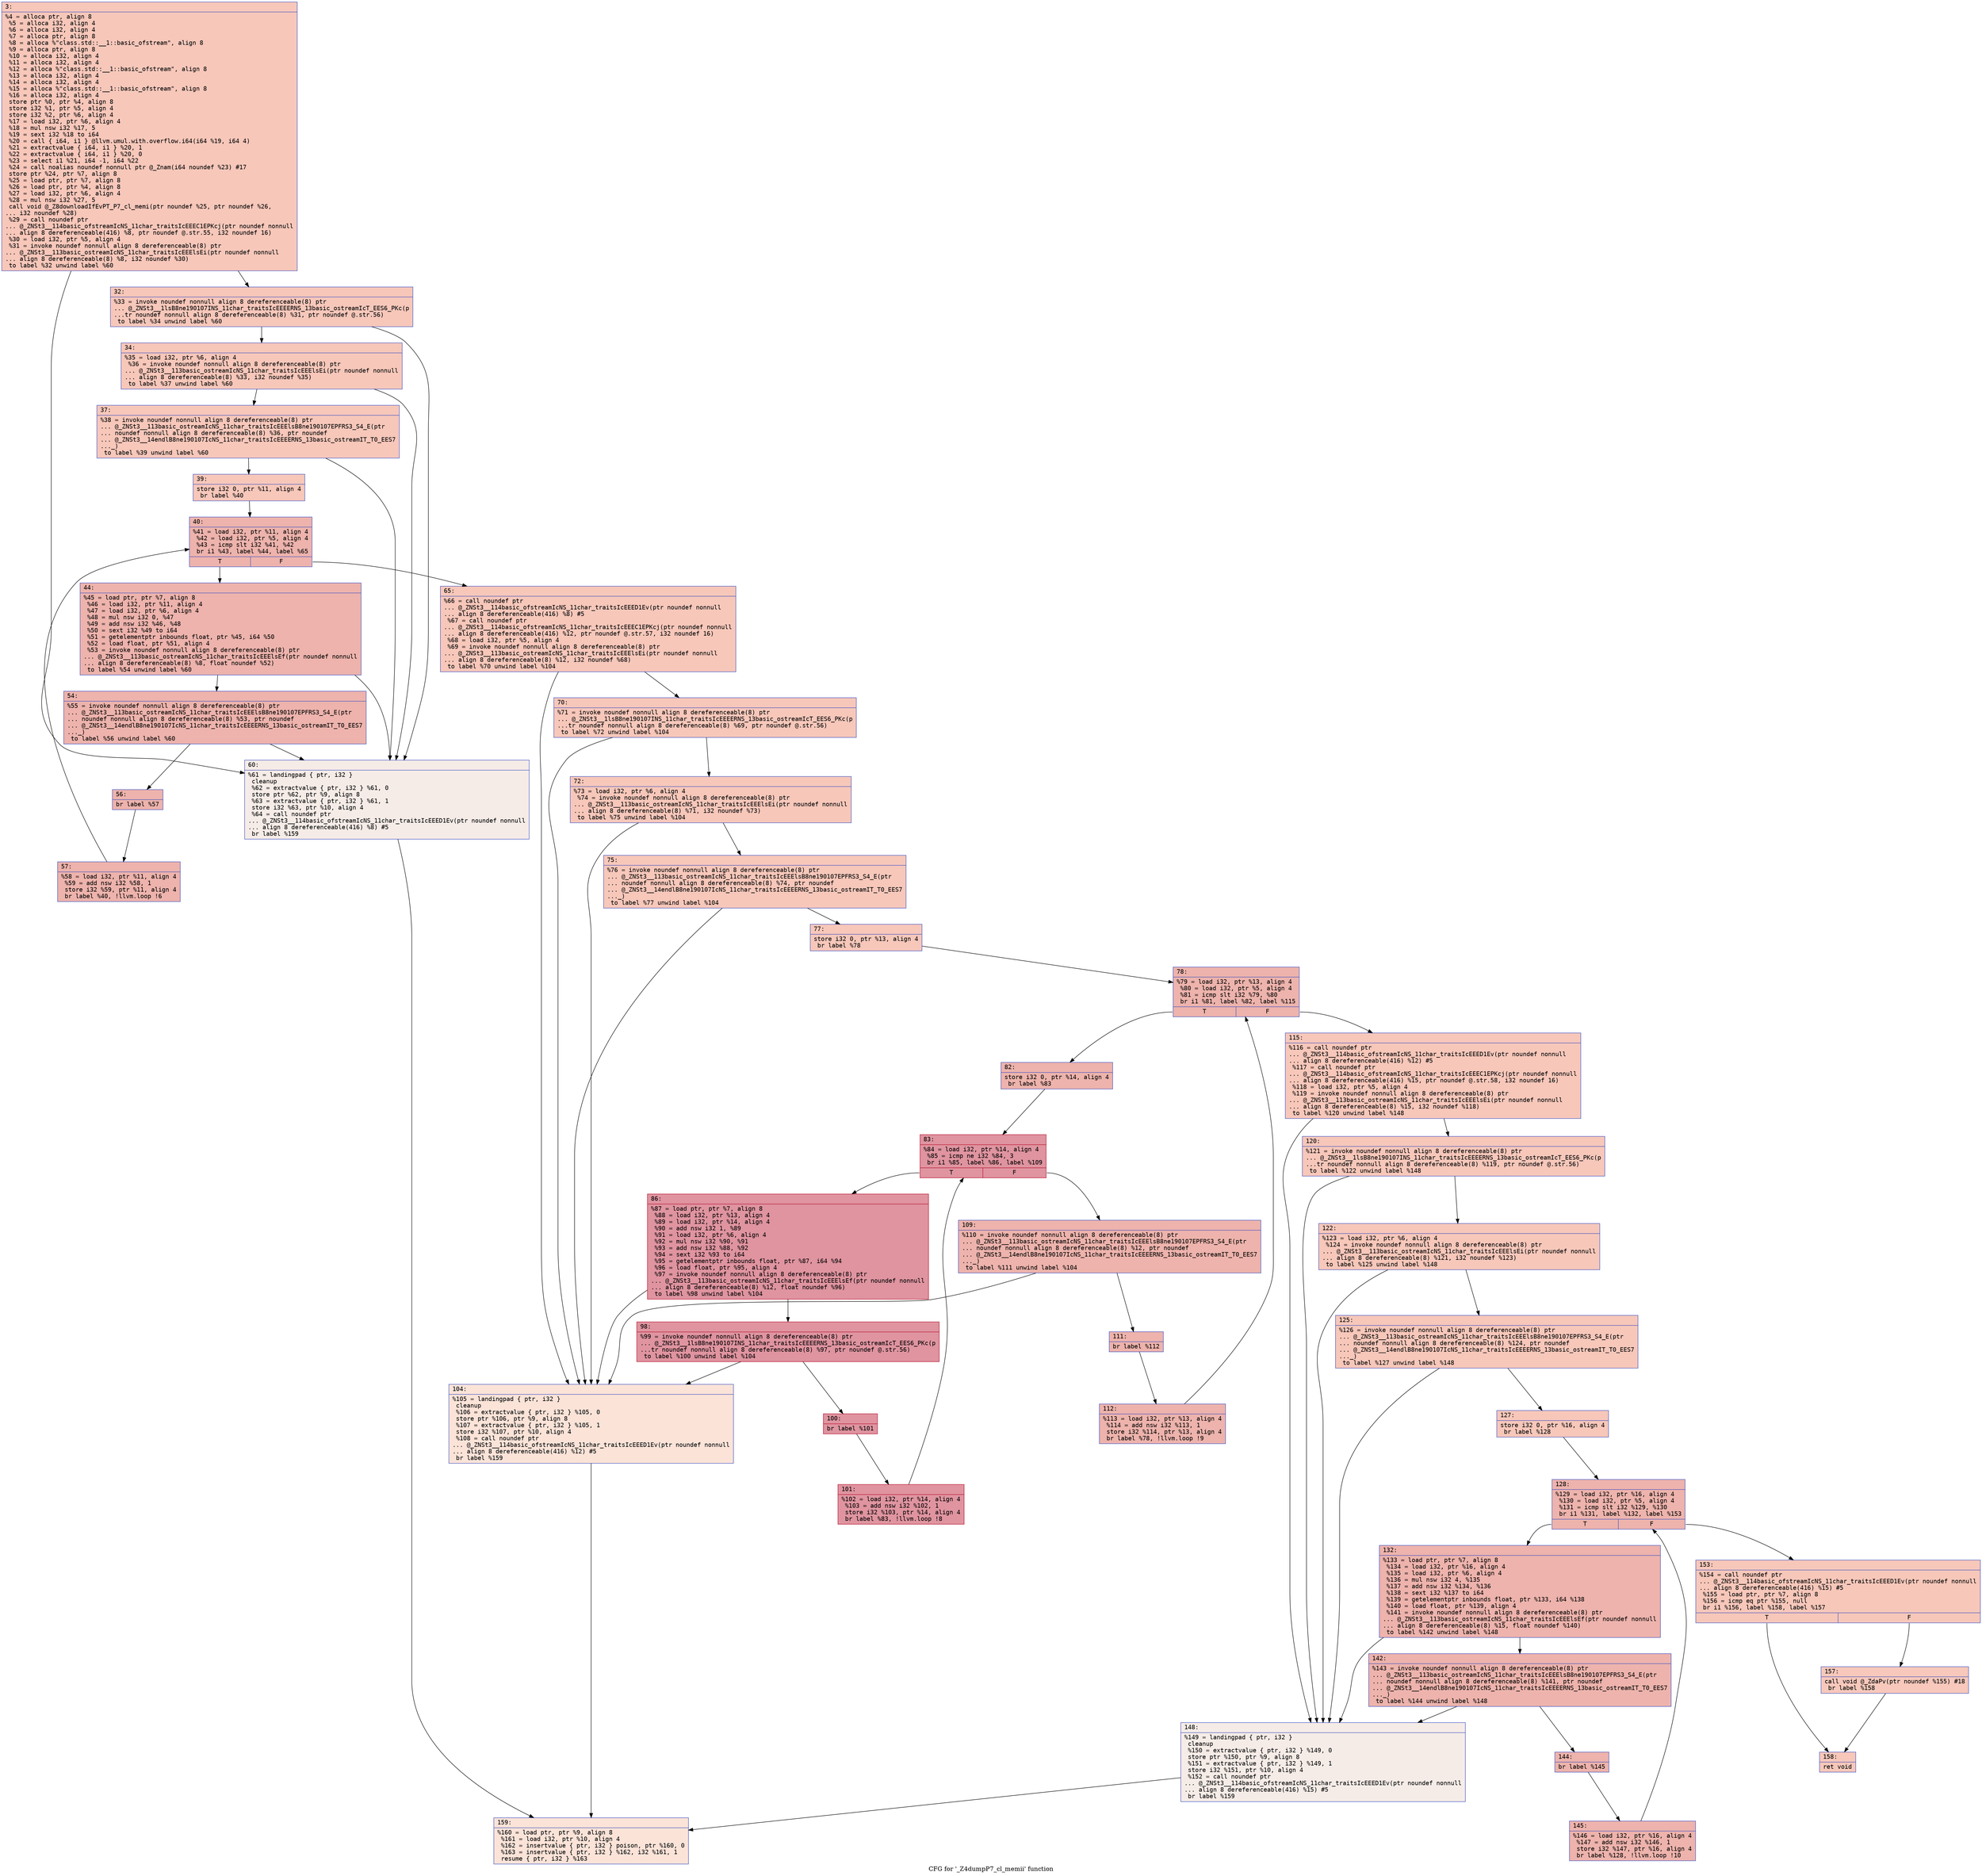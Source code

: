 digraph "CFG for '_Z4dumpP7_cl_memii' function" {
	label="CFG for '_Z4dumpP7_cl_memii' function";

	Node0x600000d0bc50 [shape=record,color="#3d50c3ff", style=filled, fillcolor="#ec7f6370" fontname="Courier",label="{3:\l|  %4 = alloca ptr, align 8\l  %5 = alloca i32, align 4\l  %6 = alloca i32, align 4\l  %7 = alloca ptr, align 8\l  %8 = alloca %\"class.std::__1::basic_ofstream\", align 8\l  %9 = alloca ptr, align 8\l  %10 = alloca i32, align 4\l  %11 = alloca i32, align 4\l  %12 = alloca %\"class.std::__1::basic_ofstream\", align 8\l  %13 = alloca i32, align 4\l  %14 = alloca i32, align 4\l  %15 = alloca %\"class.std::__1::basic_ofstream\", align 8\l  %16 = alloca i32, align 4\l  store ptr %0, ptr %4, align 8\l  store i32 %1, ptr %5, align 4\l  store i32 %2, ptr %6, align 4\l  %17 = load i32, ptr %6, align 4\l  %18 = mul nsw i32 %17, 5\l  %19 = sext i32 %18 to i64\l  %20 = call \{ i64, i1 \} @llvm.umul.with.overflow.i64(i64 %19, i64 4)\l  %21 = extractvalue \{ i64, i1 \} %20, 1\l  %22 = extractvalue \{ i64, i1 \} %20, 0\l  %23 = select i1 %21, i64 -1, i64 %22\l  %24 = call noalias noundef nonnull ptr @_Znam(i64 noundef %23) #17\l  store ptr %24, ptr %7, align 8\l  %25 = load ptr, ptr %7, align 8\l  %26 = load ptr, ptr %4, align 8\l  %27 = load i32, ptr %6, align 4\l  %28 = mul nsw i32 %27, 5\l  call void @_Z8downloadIfEvPT_P7_cl_memi(ptr noundef %25, ptr noundef %26,\l... i32 noundef %28)\l  %29 = call noundef ptr\l... @_ZNSt3__114basic_ofstreamIcNS_11char_traitsIcEEEC1EPKcj(ptr noundef nonnull\l... align 8 dereferenceable(416) %8, ptr noundef @.str.55, i32 noundef 16)\l  %30 = load i32, ptr %5, align 4\l  %31 = invoke noundef nonnull align 8 dereferenceable(8) ptr\l... @_ZNSt3__113basic_ostreamIcNS_11char_traitsIcEEElsEi(ptr noundef nonnull\l... align 8 dereferenceable(8) %8, i32 noundef %30)\l          to label %32 unwind label %60\l}"];
	Node0x600000d0bc50 -> Node0x600000d0bca0[tooltip="3 -> 32\nProbability 100.00%" ];
	Node0x600000d0bc50 -> Node0x600000d0bf70[tooltip="3 -> 60\nProbability 0.00%" ];
	Node0x600000d0bca0 [shape=record,color="#3d50c3ff", style=filled, fillcolor="#ec7f6370" fontname="Courier",label="{32:\l|  %33 = invoke noundef nonnull align 8 dereferenceable(8) ptr\l... @_ZNSt3__1lsB8ne190107INS_11char_traitsIcEEEERNS_13basic_ostreamIcT_EES6_PKc(p\l...tr noundef nonnull align 8 dereferenceable(8) %31, ptr noundef @.str.56)\l          to label %34 unwind label %60\l}"];
	Node0x600000d0bca0 -> Node0x600000d0bcf0[tooltip="32 -> 34\nProbability 100.00%" ];
	Node0x600000d0bca0 -> Node0x600000d0bf70[tooltip="32 -> 60\nProbability 0.00%" ];
	Node0x600000d0bcf0 [shape=record,color="#3d50c3ff", style=filled, fillcolor="#ec7f6370" fontname="Courier",label="{34:\l|  %35 = load i32, ptr %6, align 4\l  %36 = invoke noundef nonnull align 8 dereferenceable(8) ptr\l... @_ZNSt3__113basic_ostreamIcNS_11char_traitsIcEEElsEi(ptr noundef nonnull\l... align 8 dereferenceable(8) %33, i32 noundef %35)\l          to label %37 unwind label %60\l}"];
	Node0x600000d0bcf0 -> Node0x600000d0bd40[tooltip="34 -> 37\nProbability 100.00%" ];
	Node0x600000d0bcf0 -> Node0x600000d0bf70[tooltip="34 -> 60\nProbability 0.00%" ];
	Node0x600000d0bd40 [shape=record,color="#3d50c3ff", style=filled, fillcolor="#ec7f6370" fontname="Courier",label="{37:\l|  %38 = invoke noundef nonnull align 8 dereferenceable(8) ptr\l... @_ZNSt3__113basic_ostreamIcNS_11char_traitsIcEEElsB8ne190107EPFRS3_S4_E(ptr\l... noundef nonnull align 8 dereferenceable(8) %36, ptr noundef\l... @_ZNSt3__14endlB8ne190107IcNS_11char_traitsIcEEEERNS_13basic_ostreamIT_T0_EES7\l..._)\l          to label %39 unwind label %60\l}"];
	Node0x600000d0bd40 -> Node0x600000d0bd90[tooltip="37 -> 39\nProbability 100.00%" ];
	Node0x600000d0bd40 -> Node0x600000d0bf70[tooltip="37 -> 60\nProbability 0.00%" ];
	Node0x600000d0bd90 [shape=record,color="#3d50c3ff", style=filled, fillcolor="#ec7f6370" fontname="Courier",label="{39:\l|  store i32 0, ptr %11, align 4\l  br label %40\l}"];
	Node0x600000d0bd90 -> Node0x600000d0bde0[tooltip="39 -> 40\nProbability 100.00%" ];
	Node0x600000d0bde0 [shape=record,color="#3d50c3ff", style=filled, fillcolor="#d6524470" fontname="Courier",label="{40:\l|  %41 = load i32, ptr %11, align 4\l  %42 = load i32, ptr %5, align 4\l  %43 = icmp slt i32 %41, %42\l  br i1 %43, label %44, label %65\l|{<s0>T|<s1>F}}"];
	Node0x600000d0bde0:s0 -> Node0x600000d0be30[tooltip="40 -> 44\nProbability 96.88%" ];
	Node0x600000d0bde0:s1 -> Node0x600000d04000[tooltip="40 -> 65\nProbability 3.12%" ];
	Node0x600000d0be30 [shape=record,color="#3d50c3ff", style=filled, fillcolor="#d6524470" fontname="Courier",label="{44:\l|  %45 = load ptr, ptr %7, align 8\l  %46 = load i32, ptr %11, align 4\l  %47 = load i32, ptr %6, align 4\l  %48 = mul nsw i32 0, %47\l  %49 = add nsw i32 %46, %48\l  %50 = sext i32 %49 to i64\l  %51 = getelementptr inbounds float, ptr %45, i64 %50\l  %52 = load float, ptr %51, align 4\l  %53 = invoke noundef nonnull align 8 dereferenceable(8) ptr\l... @_ZNSt3__113basic_ostreamIcNS_11char_traitsIcEEElsEf(ptr noundef nonnull\l... align 8 dereferenceable(8) %8, float noundef %52)\l          to label %54 unwind label %60\l}"];
	Node0x600000d0be30 -> Node0x600000d0be80[tooltip="44 -> 54\nProbability 100.00%" ];
	Node0x600000d0be30 -> Node0x600000d0bf70[tooltip="44 -> 60\nProbability 0.00%" ];
	Node0x600000d0be80 [shape=record,color="#3d50c3ff", style=filled, fillcolor="#d6524470" fontname="Courier",label="{54:\l|  %55 = invoke noundef nonnull align 8 dereferenceable(8) ptr\l... @_ZNSt3__113basic_ostreamIcNS_11char_traitsIcEEElsB8ne190107EPFRS3_S4_E(ptr\l... noundef nonnull align 8 dereferenceable(8) %53, ptr noundef\l... @_ZNSt3__14endlB8ne190107IcNS_11char_traitsIcEEEERNS_13basic_ostreamIT_T0_EES7\l..._)\l          to label %56 unwind label %60\l}"];
	Node0x600000d0be80 -> Node0x600000d0bed0[tooltip="54 -> 56\nProbability 100.00%" ];
	Node0x600000d0be80 -> Node0x600000d0bf70[tooltip="54 -> 60\nProbability 0.00%" ];
	Node0x600000d0bed0 [shape=record,color="#3d50c3ff", style=filled, fillcolor="#d6524470" fontname="Courier",label="{56:\l|  br label %57\l}"];
	Node0x600000d0bed0 -> Node0x600000d0bf20[tooltip="56 -> 57\nProbability 100.00%" ];
	Node0x600000d0bf20 [shape=record,color="#3d50c3ff", style=filled, fillcolor="#d6524470" fontname="Courier",label="{57:\l|  %58 = load i32, ptr %11, align 4\l  %59 = add nsw i32 %58, 1\l  store i32 %59, ptr %11, align 4\l  br label %40, !llvm.loop !6\l}"];
	Node0x600000d0bf20 -> Node0x600000d0bde0[tooltip="57 -> 40\nProbability 100.00%" ];
	Node0x600000d0bf70 [shape=record,color="#3d50c3ff", style=filled, fillcolor="#ead5c970" fontname="Courier",label="{60:\l|  %61 = landingpad \{ ptr, i32 \}\l          cleanup\l  %62 = extractvalue \{ ptr, i32 \} %61, 0\l  store ptr %62, ptr %9, align 8\l  %63 = extractvalue \{ ptr, i32 \} %61, 1\l  store i32 %63, ptr %10, align 4\l  %64 = call noundef ptr\l... @_ZNSt3__114basic_ofstreamIcNS_11char_traitsIcEEED1Ev(ptr noundef nonnull\l... align 8 dereferenceable(416) %8) #5\l  br label %159\l}"];
	Node0x600000d0bf70 -> Node0x600000d04960[tooltip="60 -> 159\nProbability 100.00%" ];
	Node0x600000d04000 [shape=record,color="#3d50c3ff", style=filled, fillcolor="#ec7f6370" fontname="Courier",label="{65:\l|  %66 = call noundef ptr\l... @_ZNSt3__114basic_ofstreamIcNS_11char_traitsIcEEED1Ev(ptr noundef nonnull\l... align 8 dereferenceable(416) %8) #5\l  %67 = call noundef ptr\l... @_ZNSt3__114basic_ofstreamIcNS_11char_traitsIcEEEC1EPKcj(ptr noundef nonnull\l... align 8 dereferenceable(416) %12, ptr noundef @.str.57, i32 noundef 16)\l  %68 = load i32, ptr %5, align 4\l  %69 = invoke noundef nonnull align 8 dereferenceable(8) ptr\l... @_ZNSt3__113basic_ostreamIcNS_11char_traitsIcEEElsEi(ptr noundef nonnull\l... align 8 dereferenceable(8) %12, i32 noundef %68)\l          to label %70 unwind label %104\l}"];
	Node0x600000d04000 -> Node0x600000d04050[tooltip="65 -> 70\nProbability 100.00%" ];
	Node0x600000d04000 -> Node0x600000d043c0[tooltip="65 -> 104\nProbability 0.00%" ];
	Node0x600000d04050 [shape=record,color="#3d50c3ff", style=filled, fillcolor="#ec7f6370" fontname="Courier",label="{70:\l|  %71 = invoke noundef nonnull align 8 dereferenceable(8) ptr\l... @_ZNSt3__1lsB8ne190107INS_11char_traitsIcEEEERNS_13basic_ostreamIcT_EES6_PKc(p\l...tr noundef nonnull align 8 dereferenceable(8) %69, ptr noundef @.str.56)\l          to label %72 unwind label %104\l}"];
	Node0x600000d04050 -> Node0x600000d040a0[tooltip="70 -> 72\nProbability 100.00%" ];
	Node0x600000d04050 -> Node0x600000d043c0[tooltip="70 -> 104\nProbability 0.00%" ];
	Node0x600000d040a0 [shape=record,color="#3d50c3ff", style=filled, fillcolor="#ec7f6370" fontname="Courier",label="{72:\l|  %73 = load i32, ptr %6, align 4\l  %74 = invoke noundef nonnull align 8 dereferenceable(8) ptr\l... @_ZNSt3__113basic_ostreamIcNS_11char_traitsIcEEElsEi(ptr noundef nonnull\l... align 8 dereferenceable(8) %71, i32 noundef %73)\l          to label %75 unwind label %104\l}"];
	Node0x600000d040a0 -> Node0x600000d040f0[tooltip="72 -> 75\nProbability 100.00%" ];
	Node0x600000d040a0 -> Node0x600000d043c0[tooltip="72 -> 104\nProbability 0.00%" ];
	Node0x600000d040f0 [shape=record,color="#3d50c3ff", style=filled, fillcolor="#ec7f6370" fontname="Courier",label="{75:\l|  %76 = invoke noundef nonnull align 8 dereferenceable(8) ptr\l... @_ZNSt3__113basic_ostreamIcNS_11char_traitsIcEEElsB8ne190107EPFRS3_S4_E(ptr\l... noundef nonnull align 8 dereferenceable(8) %74, ptr noundef\l... @_ZNSt3__14endlB8ne190107IcNS_11char_traitsIcEEEERNS_13basic_ostreamIT_T0_EES7\l..._)\l          to label %77 unwind label %104\l}"];
	Node0x600000d040f0 -> Node0x600000d04140[tooltip="75 -> 77\nProbability 100.00%" ];
	Node0x600000d040f0 -> Node0x600000d043c0[tooltip="75 -> 104\nProbability 0.00%" ];
	Node0x600000d04140 [shape=record,color="#3d50c3ff", style=filled, fillcolor="#ec7f6370" fontname="Courier",label="{77:\l|  store i32 0, ptr %13, align 4\l  br label %78\l}"];
	Node0x600000d04140 -> Node0x600000d04190[tooltip="77 -> 78\nProbability 100.00%" ];
	Node0x600000d04190 [shape=record,color="#3d50c3ff", style=filled, fillcolor="#d6524470" fontname="Courier",label="{78:\l|  %79 = load i32, ptr %13, align 4\l  %80 = load i32, ptr %5, align 4\l  %81 = icmp slt i32 %79, %80\l  br i1 %81, label %82, label %115\l|{<s0>T|<s1>F}}"];
	Node0x600000d04190:s0 -> Node0x600000d041e0[tooltip="78 -> 82\nProbability 96.88%" ];
	Node0x600000d04190:s1 -> Node0x600000d04500[tooltip="78 -> 115\nProbability 3.12%" ];
	Node0x600000d041e0 [shape=record,color="#3d50c3ff", style=filled, fillcolor="#d6524470" fontname="Courier",label="{82:\l|  store i32 0, ptr %14, align 4\l  br label %83\l}"];
	Node0x600000d041e0 -> Node0x600000d04230[tooltip="82 -> 83\nProbability 100.00%" ];
	Node0x600000d04230 [shape=record,color="#b70d28ff", style=filled, fillcolor="#b70d2870" fontname="Courier",label="{83:\l|  %84 = load i32, ptr %14, align 4\l  %85 = icmp ne i32 %84, 3\l  br i1 %85, label %86, label %109\l|{<s0>T|<s1>F}}"];
	Node0x600000d04230:s0 -> Node0x600000d04280[tooltip="83 -> 86\nProbability 96.88%" ];
	Node0x600000d04230:s1 -> Node0x600000d04410[tooltip="83 -> 109\nProbability 3.12%" ];
	Node0x600000d04280 [shape=record,color="#b70d28ff", style=filled, fillcolor="#b70d2870" fontname="Courier",label="{86:\l|  %87 = load ptr, ptr %7, align 8\l  %88 = load i32, ptr %13, align 4\l  %89 = load i32, ptr %14, align 4\l  %90 = add nsw i32 1, %89\l  %91 = load i32, ptr %6, align 4\l  %92 = mul nsw i32 %90, %91\l  %93 = add nsw i32 %88, %92\l  %94 = sext i32 %93 to i64\l  %95 = getelementptr inbounds float, ptr %87, i64 %94\l  %96 = load float, ptr %95, align 4\l  %97 = invoke noundef nonnull align 8 dereferenceable(8) ptr\l... @_ZNSt3__113basic_ostreamIcNS_11char_traitsIcEEElsEf(ptr noundef nonnull\l... align 8 dereferenceable(8) %12, float noundef %96)\l          to label %98 unwind label %104\l}"];
	Node0x600000d04280 -> Node0x600000d042d0[tooltip="86 -> 98\nProbability 100.00%" ];
	Node0x600000d04280 -> Node0x600000d043c0[tooltip="86 -> 104\nProbability 0.00%" ];
	Node0x600000d042d0 [shape=record,color="#b70d28ff", style=filled, fillcolor="#b70d2870" fontname="Courier",label="{98:\l|  %99 = invoke noundef nonnull align 8 dereferenceable(8) ptr\l... @_ZNSt3__1lsB8ne190107INS_11char_traitsIcEEEERNS_13basic_ostreamIcT_EES6_PKc(p\l...tr noundef nonnull align 8 dereferenceable(8) %97, ptr noundef @.str.56)\l          to label %100 unwind label %104\l}"];
	Node0x600000d042d0 -> Node0x600000d04320[tooltip="98 -> 100\nProbability 100.00%" ];
	Node0x600000d042d0 -> Node0x600000d043c0[tooltip="98 -> 104\nProbability 0.00%" ];
	Node0x600000d04320 [shape=record,color="#b70d28ff", style=filled, fillcolor="#b70d2870" fontname="Courier",label="{100:\l|  br label %101\l}"];
	Node0x600000d04320 -> Node0x600000d04370[tooltip="100 -> 101\nProbability 100.00%" ];
	Node0x600000d04370 [shape=record,color="#b70d28ff", style=filled, fillcolor="#b70d2870" fontname="Courier",label="{101:\l|  %102 = load i32, ptr %14, align 4\l  %103 = add nsw i32 %102, 1\l  store i32 %103, ptr %14, align 4\l  br label %83, !llvm.loop !8\l}"];
	Node0x600000d04370 -> Node0x600000d04230[tooltip="101 -> 83\nProbability 100.00%" ];
	Node0x600000d043c0 [shape=record,color="#3d50c3ff", style=filled, fillcolor="#f6bfa670" fontname="Courier",label="{104:\l|  %105 = landingpad \{ ptr, i32 \}\l          cleanup\l  %106 = extractvalue \{ ptr, i32 \} %105, 0\l  store ptr %106, ptr %9, align 8\l  %107 = extractvalue \{ ptr, i32 \} %105, 1\l  store i32 %107, ptr %10, align 4\l  %108 = call noundef ptr\l... @_ZNSt3__114basic_ofstreamIcNS_11char_traitsIcEEED1Ev(ptr noundef nonnull\l... align 8 dereferenceable(416) %12) #5\l  br label %159\l}"];
	Node0x600000d043c0 -> Node0x600000d04960[tooltip="104 -> 159\nProbability 100.00%" ];
	Node0x600000d04410 [shape=record,color="#3d50c3ff", style=filled, fillcolor="#d6524470" fontname="Courier",label="{109:\l|  %110 = invoke noundef nonnull align 8 dereferenceable(8) ptr\l... @_ZNSt3__113basic_ostreamIcNS_11char_traitsIcEEElsB8ne190107EPFRS3_S4_E(ptr\l... noundef nonnull align 8 dereferenceable(8) %12, ptr noundef\l... @_ZNSt3__14endlB8ne190107IcNS_11char_traitsIcEEEERNS_13basic_ostreamIT_T0_EES7\l..._)\l          to label %111 unwind label %104\l}"];
	Node0x600000d04410 -> Node0x600000d04460[tooltip="109 -> 111\nProbability 100.00%" ];
	Node0x600000d04410 -> Node0x600000d043c0[tooltip="109 -> 104\nProbability 0.00%" ];
	Node0x600000d04460 [shape=record,color="#3d50c3ff", style=filled, fillcolor="#d6524470" fontname="Courier",label="{111:\l|  br label %112\l}"];
	Node0x600000d04460 -> Node0x600000d044b0[tooltip="111 -> 112\nProbability 100.00%" ];
	Node0x600000d044b0 [shape=record,color="#3d50c3ff", style=filled, fillcolor="#d6524470" fontname="Courier",label="{112:\l|  %113 = load i32, ptr %13, align 4\l  %114 = add nsw i32 %113, 1\l  store i32 %114, ptr %13, align 4\l  br label %78, !llvm.loop !9\l}"];
	Node0x600000d044b0 -> Node0x600000d04190[tooltip="112 -> 78\nProbability 100.00%" ];
	Node0x600000d04500 [shape=record,color="#3d50c3ff", style=filled, fillcolor="#ec7f6370" fontname="Courier",label="{115:\l|  %116 = call noundef ptr\l... @_ZNSt3__114basic_ofstreamIcNS_11char_traitsIcEEED1Ev(ptr noundef nonnull\l... align 8 dereferenceable(416) %12) #5\l  %117 = call noundef ptr\l... @_ZNSt3__114basic_ofstreamIcNS_11char_traitsIcEEEC1EPKcj(ptr noundef nonnull\l... align 8 dereferenceable(416) %15, ptr noundef @.str.58, i32 noundef 16)\l  %118 = load i32, ptr %5, align 4\l  %119 = invoke noundef nonnull align 8 dereferenceable(8) ptr\l... @_ZNSt3__113basic_ostreamIcNS_11char_traitsIcEEElsEi(ptr noundef nonnull\l... align 8 dereferenceable(8) %15, i32 noundef %118)\l          to label %120 unwind label %148\l}"];
	Node0x600000d04500 -> Node0x600000d04550[tooltip="115 -> 120\nProbability 100.00%" ];
	Node0x600000d04500 -> Node0x600000d04820[tooltip="115 -> 148\nProbability 0.00%" ];
	Node0x600000d04550 [shape=record,color="#3d50c3ff", style=filled, fillcolor="#ec7f6370" fontname="Courier",label="{120:\l|  %121 = invoke noundef nonnull align 8 dereferenceable(8) ptr\l... @_ZNSt3__1lsB8ne190107INS_11char_traitsIcEEEERNS_13basic_ostreamIcT_EES6_PKc(p\l...tr noundef nonnull align 8 dereferenceable(8) %119, ptr noundef @.str.56)\l          to label %122 unwind label %148\l}"];
	Node0x600000d04550 -> Node0x600000d045a0[tooltip="120 -> 122\nProbability 100.00%" ];
	Node0x600000d04550 -> Node0x600000d04820[tooltip="120 -> 148\nProbability 0.00%" ];
	Node0x600000d045a0 [shape=record,color="#3d50c3ff", style=filled, fillcolor="#ec7f6370" fontname="Courier",label="{122:\l|  %123 = load i32, ptr %6, align 4\l  %124 = invoke noundef nonnull align 8 dereferenceable(8) ptr\l... @_ZNSt3__113basic_ostreamIcNS_11char_traitsIcEEElsEi(ptr noundef nonnull\l... align 8 dereferenceable(8) %121, i32 noundef %123)\l          to label %125 unwind label %148\l}"];
	Node0x600000d045a0 -> Node0x600000d045f0[tooltip="122 -> 125\nProbability 100.00%" ];
	Node0x600000d045a0 -> Node0x600000d04820[tooltip="122 -> 148\nProbability 0.00%" ];
	Node0x600000d045f0 [shape=record,color="#3d50c3ff", style=filled, fillcolor="#ec7f6370" fontname="Courier",label="{125:\l|  %126 = invoke noundef nonnull align 8 dereferenceable(8) ptr\l... @_ZNSt3__113basic_ostreamIcNS_11char_traitsIcEEElsB8ne190107EPFRS3_S4_E(ptr\l... noundef nonnull align 8 dereferenceable(8) %124, ptr noundef\l... @_ZNSt3__14endlB8ne190107IcNS_11char_traitsIcEEEERNS_13basic_ostreamIT_T0_EES7\l..._)\l          to label %127 unwind label %148\l}"];
	Node0x600000d045f0 -> Node0x600000d04640[tooltip="125 -> 127\nProbability 100.00%" ];
	Node0x600000d045f0 -> Node0x600000d04820[tooltip="125 -> 148\nProbability 0.00%" ];
	Node0x600000d04640 [shape=record,color="#3d50c3ff", style=filled, fillcolor="#ec7f6370" fontname="Courier",label="{127:\l|  store i32 0, ptr %16, align 4\l  br label %128\l}"];
	Node0x600000d04640 -> Node0x600000d04690[tooltip="127 -> 128\nProbability 100.00%" ];
	Node0x600000d04690 [shape=record,color="#3d50c3ff", style=filled, fillcolor="#d6524470" fontname="Courier",label="{128:\l|  %129 = load i32, ptr %16, align 4\l  %130 = load i32, ptr %5, align 4\l  %131 = icmp slt i32 %129, %130\l  br i1 %131, label %132, label %153\l|{<s0>T|<s1>F}}"];
	Node0x600000d04690:s0 -> Node0x600000d046e0[tooltip="128 -> 132\nProbability 96.88%" ];
	Node0x600000d04690:s1 -> Node0x600000d04870[tooltip="128 -> 153\nProbability 3.12%" ];
	Node0x600000d046e0 [shape=record,color="#3d50c3ff", style=filled, fillcolor="#d6524470" fontname="Courier",label="{132:\l|  %133 = load ptr, ptr %7, align 8\l  %134 = load i32, ptr %16, align 4\l  %135 = load i32, ptr %6, align 4\l  %136 = mul nsw i32 4, %135\l  %137 = add nsw i32 %134, %136\l  %138 = sext i32 %137 to i64\l  %139 = getelementptr inbounds float, ptr %133, i64 %138\l  %140 = load float, ptr %139, align 4\l  %141 = invoke noundef nonnull align 8 dereferenceable(8) ptr\l... @_ZNSt3__113basic_ostreamIcNS_11char_traitsIcEEElsEf(ptr noundef nonnull\l... align 8 dereferenceable(8) %15, float noundef %140)\l          to label %142 unwind label %148\l}"];
	Node0x600000d046e0 -> Node0x600000d04730[tooltip="132 -> 142\nProbability 100.00%" ];
	Node0x600000d046e0 -> Node0x600000d04820[tooltip="132 -> 148\nProbability 0.00%" ];
	Node0x600000d04730 [shape=record,color="#3d50c3ff", style=filled, fillcolor="#d6524470" fontname="Courier",label="{142:\l|  %143 = invoke noundef nonnull align 8 dereferenceable(8) ptr\l... @_ZNSt3__113basic_ostreamIcNS_11char_traitsIcEEElsB8ne190107EPFRS3_S4_E(ptr\l... noundef nonnull align 8 dereferenceable(8) %141, ptr noundef\l... @_ZNSt3__14endlB8ne190107IcNS_11char_traitsIcEEEERNS_13basic_ostreamIT_T0_EES7\l..._)\l          to label %144 unwind label %148\l}"];
	Node0x600000d04730 -> Node0x600000d04780[tooltip="142 -> 144\nProbability 100.00%" ];
	Node0x600000d04730 -> Node0x600000d04820[tooltip="142 -> 148\nProbability 0.00%" ];
	Node0x600000d04780 [shape=record,color="#3d50c3ff", style=filled, fillcolor="#d6524470" fontname="Courier",label="{144:\l|  br label %145\l}"];
	Node0x600000d04780 -> Node0x600000d047d0[tooltip="144 -> 145\nProbability 100.00%" ];
	Node0x600000d047d0 [shape=record,color="#3d50c3ff", style=filled, fillcolor="#d6524470" fontname="Courier",label="{145:\l|  %146 = load i32, ptr %16, align 4\l  %147 = add nsw i32 %146, 1\l  store i32 %147, ptr %16, align 4\l  br label %128, !llvm.loop !10\l}"];
	Node0x600000d047d0 -> Node0x600000d04690[tooltip="145 -> 128\nProbability 100.00%" ];
	Node0x600000d04820 [shape=record,color="#3d50c3ff", style=filled, fillcolor="#ead5c970" fontname="Courier",label="{148:\l|  %149 = landingpad \{ ptr, i32 \}\l          cleanup\l  %150 = extractvalue \{ ptr, i32 \} %149, 0\l  store ptr %150, ptr %9, align 8\l  %151 = extractvalue \{ ptr, i32 \} %149, 1\l  store i32 %151, ptr %10, align 4\l  %152 = call noundef ptr\l... @_ZNSt3__114basic_ofstreamIcNS_11char_traitsIcEEED1Ev(ptr noundef nonnull\l... align 8 dereferenceable(416) %15) #5\l  br label %159\l}"];
	Node0x600000d04820 -> Node0x600000d04960[tooltip="148 -> 159\nProbability 100.00%" ];
	Node0x600000d04870 [shape=record,color="#3d50c3ff", style=filled, fillcolor="#ec7f6370" fontname="Courier",label="{153:\l|  %154 = call noundef ptr\l... @_ZNSt3__114basic_ofstreamIcNS_11char_traitsIcEEED1Ev(ptr noundef nonnull\l... align 8 dereferenceable(416) %15) #5\l  %155 = load ptr, ptr %7, align 8\l  %156 = icmp eq ptr %155, null\l  br i1 %156, label %158, label %157\l|{<s0>T|<s1>F}}"];
	Node0x600000d04870:s0 -> Node0x600000d04910[tooltip="153 -> 158\nProbability 37.50%" ];
	Node0x600000d04870:s1 -> Node0x600000d048c0[tooltip="153 -> 157\nProbability 62.50%" ];
	Node0x600000d048c0 [shape=record,color="#3d50c3ff", style=filled, fillcolor="#ed836670" fontname="Courier",label="{157:\l|  call void @_ZdaPv(ptr noundef %155) #18\l  br label %158\l}"];
	Node0x600000d048c0 -> Node0x600000d04910[tooltip="157 -> 158\nProbability 100.00%" ];
	Node0x600000d04910 [shape=record,color="#3d50c3ff", style=filled, fillcolor="#ec7f6370" fontname="Courier",label="{158:\l|  ret void\l}"];
	Node0x600000d04960 [shape=record,color="#3d50c3ff", style=filled, fillcolor="#f6bfa670" fontname="Courier",label="{159:\l|  %160 = load ptr, ptr %9, align 8\l  %161 = load i32, ptr %10, align 4\l  %162 = insertvalue \{ ptr, i32 \} poison, ptr %160, 0\l  %163 = insertvalue \{ ptr, i32 \} %162, i32 %161, 1\l  resume \{ ptr, i32 \} %163\l}"];
}
